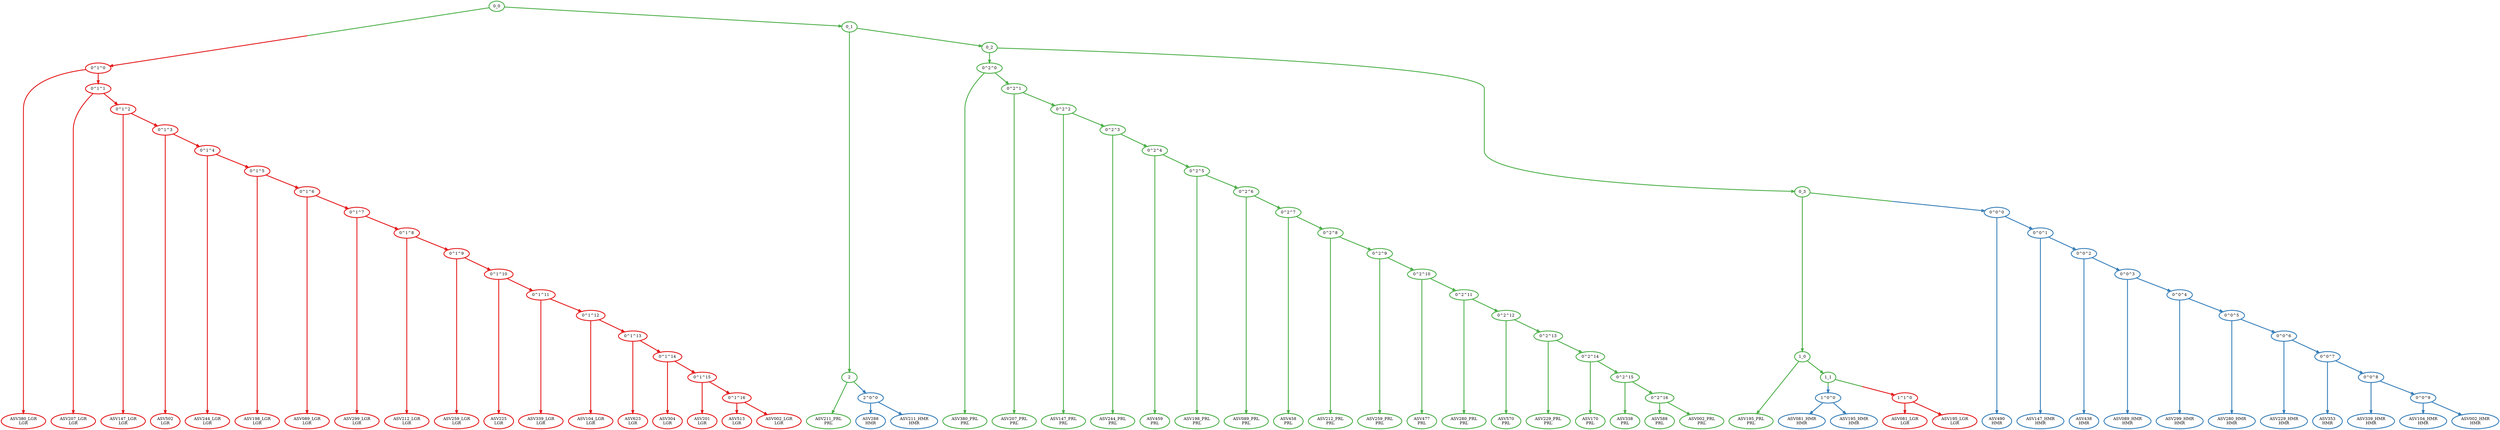 digraph T {
	{
		rank=same
		108 [penwidth=3,colorscheme=set19,color=3,label="ASV211_PRL\nPRL"]
		107 [penwidth=3,colorscheme=set19,color=2,label="ASV288\nHMR"]
		106 [penwidth=3,colorscheme=set19,color=2,label="ASV211_HMR\nHMR"]
		103 [penwidth=3,colorscheme=set19,color=3,label="ASV195_PRL\nPRL"]
		102 [penwidth=3,colorscheme=set19,color=2,label="ASV081_HMR\nHMR"]
		101 [penwidth=3,colorscheme=set19,color=2,label="ASV195_HMR\nHMR"]
		99 [penwidth=3,colorscheme=set19,color=1,label="ASV081_LGR\nLGR"]
		98 [penwidth=3,colorscheme=set19,color=1,label="ASV195_LGR\nLGR"]
		94 [penwidth=3,colorscheme=set19,color=2,label="ASV104_HMR\nHMR"]
		93 [penwidth=3,colorscheme=set19,color=2,label="ASV002_HMR\nHMR"]
		91 [penwidth=3,colorscheme=set19,color=2,label="ASV339_HMR\nHMR"]
		89 [penwidth=3,colorscheme=set19,color=2,label="ASV353\nHMR"]
		87 [penwidth=3,colorscheme=set19,color=2,label="ASV229_HMR\nHMR"]
		85 [penwidth=3,colorscheme=set19,color=2,label="ASV280_HMR\nHMR"]
		83 [penwidth=3,colorscheme=set19,color=2,label="ASV299_HMR\nHMR"]
		81 [penwidth=3,colorscheme=set19,color=2,label="ASV089_HMR\nHMR"]
		79 [penwidth=3,colorscheme=set19,color=2,label="ASV438\nHMR"]
		77 [penwidth=3,colorscheme=set19,color=2,label="ASV147_HMR\nHMR"]
		75 [penwidth=3,colorscheme=set19,color=2,label="ASV490\nHMR"]
		73 [penwidth=3,colorscheme=set19,color=1,label="ASV513\nLGR"]
		72 [penwidth=3,colorscheme=set19,color=1,label="ASV002_LGR\nLGR"]
		70 [penwidth=3,colorscheme=set19,color=1,label="ASV201\nLGR"]
		68 [penwidth=3,colorscheme=set19,color=1,label="ASV304\nLGR"]
		66 [penwidth=3,colorscheme=set19,color=1,label="ASV623\nLGR"]
		64 [penwidth=3,colorscheme=set19,color=1,label="ASV104_LGR\nLGR"]
		62 [penwidth=3,colorscheme=set19,color=1,label="ASV339_LGR\nLGR"]
		60 [penwidth=3,colorscheme=set19,color=1,label="ASV225\nLGR"]
		58 [penwidth=3,colorscheme=set19,color=1,label="ASV259_LGR\nLGR"]
		56 [penwidth=3,colorscheme=set19,color=1,label="ASV212_LGR\nLGR"]
		54 [penwidth=3,colorscheme=set19,color=1,label="ASV299_LGR\nLGR"]
		52 [penwidth=3,colorscheme=set19,color=1,label="ASV089_LGR\nLGR"]
		50 [penwidth=3,colorscheme=set19,color=1,label="ASV198_LGR\nLGR"]
		48 [penwidth=3,colorscheme=set19,color=1,label="ASV244_LGR\nLGR"]
		46 [penwidth=3,colorscheme=set19,color=1,label="ASV502\nLGR"]
		44 [penwidth=3,colorscheme=set19,color=1,label="ASV147_LGR\nLGR"]
		42 [penwidth=3,colorscheme=set19,color=1,label="ASV207_LGR\nLGR"]
		40 [penwidth=3,colorscheme=set19,color=1,label="ASV380_LGR\nLGR"]
		38 [penwidth=3,colorscheme=set19,color=3,label="ASV588\nPRL"]
		37 [penwidth=3,colorscheme=set19,color=3,label="ASV002_PRL\nPRL"]
		35 [penwidth=3,colorscheme=set19,color=3,label="ASV338\nPRL"]
		33 [penwidth=3,colorscheme=set19,color=3,label="ASV170\nPRL"]
		31 [penwidth=3,colorscheme=set19,color=3,label="ASV229_PRL\nPRL"]
		29 [penwidth=3,colorscheme=set19,color=3,label="ASV570\nPRL"]
		27 [penwidth=3,colorscheme=set19,color=3,label="ASV280_PRL\nPRL"]
		25 [penwidth=3,colorscheme=set19,color=3,label="ASV477\nPRL"]
		23 [penwidth=3,colorscheme=set19,color=3,label="ASV259_PRL\nPRL"]
		21 [penwidth=3,colorscheme=set19,color=3,label="ASV212_PRL\nPRL"]
		19 [penwidth=3,colorscheme=set19,color=3,label="ASV458\nPRL"]
		17 [penwidth=3,colorscheme=set19,color=3,label="ASV089_PRL\nPRL"]
		15 [penwidth=3,colorscheme=set19,color=3,label="ASV198_PRL\nPRL"]
		13 [penwidth=3,colorscheme=set19,color=3,label="ASV459\nPRL"]
		11 [penwidth=3,colorscheme=set19,color=3,label="ASV244_PRL\nPRL"]
		9 [penwidth=3,colorscheme=set19,color=3,label="ASV147_PRL\nPRL"]
		7 [penwidth=3,colorscheme=set19,color=3,label="ASV207_PRL\nPRL"]
		5 [penwidth=3,colorscheme=set19,color=3,label="ASV380_PRL\nPRL"]
	}
	105 [penwidth=3,colorscheme=set19,color=2,label="2^0^0"]
	104 [penwidth=3,colorscheme=set19,color=3,label="2"]
	100 [penwidth=3,colorscheme=set19,color=2,label="1^0^0"]
	97 [penwidth=3,colorscheme=set19,color=1,label="1^1^0"]
	96 [penwidth=3,colorscheme=set19,color=3,label="1_1"]
	95 [penwidth=3,colorscheme=set19,color=3,label="1_0"]
	92 [penwidth=3,colorscheme=set19,color=2,label="0^0^9"]
	90 [penwidth=3,colorscheme=set19,color=2,label="0^0^8"]
	88 [penwidth=3,colorscheme=set19,color=2,label="0^0^7"]
	86 [penwidth=3,colorscheme=set19,color=2,label="0^0^6"]
	84 [penwidth=3,colorscheme=set19,color=2,label="0^0^5"]
	82 [penwidth=3,colorscheme=set19,color=2,label="0^0^4"]
	80 [penwidth=3,colorscheme=set19,color=2,label="0^0^3"]
	78 [penwidth=3,colorscheme=set19,color=2,label="0^0^2"]
	76 [penwidth=3,colorscheme=set19,color=2,label="0^0^1"]
	74 [penwidth=3,colorscheme=set19,color=2,label="0^0^0"]
	71 [penwidth=3,colorscheme=set19,color=1,label="0^1^16"]
	69 [penwidth=3,colorscheme=set19,color=1,label="0^1^15"]
	67 [penwidth=3,colorscheme=set19,color=1,label="0^1^14"]
	65 [penwidth=3,colorscheme=set19,color=1,label="0^1^13"]
	63 [penwidth=3,colorscheme=set19,color=1,label="0^1^12"]
	61 [penwidth=3,colorscheme=set19,color=1,label="0^1^11"]
	59 [penwidth=3,colorscheme=set19,color=1,label="0^1^10"]
	57 [penwidth=3,colorscheme=set19,color=1,label="0^1^9"]
	55 [penwidth=3,colorscheme=set19,color=1,label="0^1^8"]
	53 [penwidth=3,colorscheme=set19,color=1,label="0^1^7"]
	51 [penwidth=3,colorscheme=set19,color=1,label="0^1^6"]
	49 [penwidth=3,colorscheme=set19,color=1,label="0^1^5"]
	47 [penwidth=3,colorscheme=set19,color=1,label="0^1^4"]
	45 [penwidth=3,colorscheme=set19,color=1,label="0^1^3"]
	43 [penwidth=3,colorscheme=set19,color=1,label="0^1^2"]
	41 [penwidth=3,colorscheme=set19,color=1,label="0^1^1"]
	39 [penwidth=3,colorscheme=set19,color=1,label="0^1^0"]
	36 [penwidth=3,colorscheme=set19,color=3,label="0^2^16"]
	34 [penwidth=3,colorscheme=set19,color=3,label="0^2^15"]
	32 [penwidth=3,colorscheme=set19,color=3,label="0^2^14"]
	30 [penwidth=3,colorscheme=set19,color=3,label="0^2^13"]
	28 [penwidth=3,colorscheme=set19,color=3,label="0^2^12"]
	26 [penwidth=3,colorscheme=set19,color=3,label="0^2^11"]
	24 [penwidth=3,colorscheme=set19,color=3,label="0^2^10"]
	22 [penwidth=3,colorscheme=set19,color=3,label="0^2^9"]
	20 [penwidth=3,colorscheme=set19,color=3,label="0^2^8"]
	18 [penwidth=3,colorscheme=set19,color=3,label="0^2^7"]
	16 [penwidth=3,colorscheme=set19,color=3,label="0^2^6"]
	14 [penwidth=3,colorscheme=set19,color=3,label="0^2^5"]
	12 [penwidth=3,colorscheme=set19,color=3,label="0^2^4"]
	10 [penwidth=3,colorscheme=set19,color=3,label="0^2^3"]
	8 [penwidth=3,colorscheme=set19,color=3,label="0^2^2"]
	6 [penwidth=3,colorscheme=set19,color=3,label="0^2^1"]
	4 [penwidth=3,colorscheme=set19,color=3,label="0^2^0"]
	3 [penwidth=3,colorscheme=set19,color=3,label="0_3"]
	2 [penwidth=3,colorscheme=set19,color=3,label="0_2"]
	1 [penwidth=3,colorscheme=set19,color=3,label="0_1"]
	0 [penwidth=3,colorscheme=set19,color=3,label="0_0"]
	105 -> 107 [penwidth=3,colorscheme=set19,color=2]
	105 -> 106 [penwidth=3,colorscheme=set19,color=2]
	104 -> 108 [penwidth=3,colorscheme=set19,color=3]
	104 -> 105 [penwidth=3,colorscheme=set19,color="3;0.5:2"]
	100 -> 102 [penwidth=3,colorscheme=set19,color=2]
	100 -> 101 [penwidth=3,colorscheme=set19,color=2]
	97 -> 99 [penwidth=3,colorscheme=set19,color=1]
	97 -> 98 [penwidth=3,colorscheme=set19,color=1]
	96 -> 100 [penwidth=3,colorscheme=set19,color="3;0.5:2"]
	96 -> 97 [penwidth=3,colorscheme=set19,color="3;0.5:1"]
	95 -> 103 [penwidth=3,colorscheme=set19,color=3]
	95 -> 96 [penwidth=3,colorscheme=set19,color=3]
	92 -> 94 [penwidth=3,colorscheme=set19,color=2]
	92 -> 93 [penwidth=3,colorscheme=set19,color=2]
	90 -> 92 [penwidth=3,colorscheme=set19,color=2]
	90 -> 91 [penwidth=3,colorscheme=set19,color=2]
	88 -> 90 [penwidth=3,colorscheme=set19,color=2]
	88 -> 89 [penwidth=3,colorscheme=set19,color=2]
	86 -> 88 [penwidth=3,colorscheme=set19,color=2]
	86 -> 87 [penwidth=3,colorscheme=set19,color=2]
	84 -> 86 [penwidth=3,colorscheme=set19,color=2]
	84 -> 85 [penwidth=3,colorscheme=set19,color=2]
	82 -> 84 [penwidth=3,colorscheme=set19,color=2]
	82 -> 83 [penwidth=3,colorscheme=set19,color=2]
	80 -> 82 [penwidth=3,colorscheme=set19,color=2]
	80 -> 81 [penwidth=3,colorscheme=set19,color=2]
	78 -> 80 [penwidth=3,colorscheme=set19,color=2]
	78 -> 79 [penwidth=3,colorscheme=set19,color=2]
	76 -> 78 [penwidth=3,colorscheme=set19,color=2]
	76 -> 77 [penwidth=3,colorscheme=set19,color=2]
	74 -> 76 [penwidth=3,colorscheme=set19,color=2]
	74 -> 75 [penwidth=3,colorscheme=set19,color=2]
	71 -> 73 [penwidth=3,colorscheme=set19,color=1]
	71 -> 72 [penwidth=3,colorscheme=set19,color=1]
	69 -> 71 [penwidth=3,colorscheme=set19,color=1]
	69 -> 70 [penwidth=3,colorscheme=set19,color=1]
	67 -> 69 [penwidth=3,colorscheme=set19,color=1]
	67 -> 68 [penwidth=3,colorscheme=set19,color=1]
	65 -> 67 [penwidth=3,colorscheme=set19,color=1]
	65 -> 66 [penwidth=3,colorscheme=set19,color=1]
	63 -> 65 [penwidth=3,colorscheme=set19,color=1]
	63 -> 64 [penwidth=3,colorscheme=set19,color=1]
	61 -> 63 [penwidth=3,colorscheme=set19,color=1]
	61 -> 62 [penwidth=3,colorscheme=set19,color=1]
	59 -> 61 [penwidth=3,colorscheme=set19,color=1]
	59 -> 60 [penwidth=3,colorscheme=set19,color=1]
	57 -> 59 [penwidth=3,colorscheme=set19,color=1]
	57 -> 58 [penwidth=3,colorscheme=set19,color=1]
	55 -> 57 [penwidth=3,colorscheme=set19,color=1]
	55 -> 56 [penwidth=3,colorscheme=set19,color=1]
	53 -> 55 [penwidth=3,colorscheme=set19,color=1]
	53 -> 54 [penwidth=3,colorscheme=set19,color=1]
	51 -> 53 [penwidth=3,colorscheme=set19,color=1]
	51 -> 52 [penwidth=3,colorscheme=set19,color=1]
	49 -> 51 [penwidth=3,colorscheme=set19,color=1]
	49 -> 50 [penwidth=3,colorscheme=set19,color=1]
	47 -> 49 [penwidth=3,colorscheme=set19,color=1]
	47 -> 48 [penwidth=3,colorscheme=set19,color=1]
	45 -> 47 [penwidth=3,colorscheme=set19,color=1]
	45 -> 46 [penwidth=3,colorscheme=set19,color=1]
	43 -> 45 [penwidth=3,colorscheme=set19,color=1]
	43 -> 44 [penwidth=3,colorscheme=set19,color=1]
	41 -> 43 [penwidth=3,colorscheme=set19,color=1]
	41 -> 42 [penwidth=3,colorscheme=set19,color=1]
	39 -> 41 [penwidth=3,colorscheme=set19,color=1]
	39 -> 40 [penwidth=3,colorscheme=set19,color=1]
	36 -> 38 [penwidth=3,colorscheme=set19,color=3]
	36 -> 37 [penwidth=3,colorscheme=set19,color=3]
	34 -> 36 [penwidth=3,colorscheme=set19,color=3]
	34 -> 35 [penwidth=3,colorscheme=set19,color=3]
	32 -> 34 [penwidth=3,colorscheme=set19,color=3]
	32 -> 33 [penwidth=3,colorscheme=set19,color=3]
	30 -> 32 [penwidth=3,colorscheme=set19,color=3]
	30 -> 31 [penwidth=3,colorscheme=set19,color=3]
	28 -> 30 [penwidth=3,colorscheme=set19,color=3]
	28 -> 29 [penwidth=3,colorscheme=set19,color=3]
	26 -> 28 [penwidth=3,colorscheme=set19,color=3]
	26 -> 27 [penwidth=3,colorscheme=set19,color=3]
	24 -> 26 [penwidth=3,colorscheme=set19,color=3]
	24 -> 25 [penwidth=3,colorscheme=set19,color=3]
	22 -> 24 [penwidth=3,colorscheme=set19,color=3]
	22 -> 23 [penwidth=3,colorscheme=set19,color=3]
	20 -> 22 [penwidth=3,colorscheme=set19,color=3]
	20 -> 21 [penwidth=3,colorscheme=set19,color=3]
	18 -> 20 [penwidth=3,colorscheme=set19,color=3]
	18 -> 19 [penwidth=3,colorscheme=set19,color=3]
	16 -> 18 [penwidth=3,colorscheme=set19,color=3]
	16 -> 17 [penwidth=3,colorscheme=set19,color=3]
	14 -> 16 [penwidth=3,colorscheme=set19,color=3]
	14 -> 15 [penwidth=3,colorscheme=set19,color=3]
	12 -> 14 [penwidth=3,colorscheme=set19,color=3]
	12 -> 13 [penwidth=3,colorscheme=set19,color=3]
	10 -> 12 [penwidth=3,colorscheme=set19,color=3]
	10 -> 11 [penwidth=3,colorscheme=set19,color=3]
	8 -> 10 [penwidth=3,colorscheme=set19,color=3]
	8 -> 9 [penwidth=3,colorscheme=set19,color=3]
	6 -> 8 [penwidth=3,colorscheme=set19,color=3]
	6 -> 7 [penwidth=3,colorscheme=set19,color=3]
	4 -> 6 [penwidth=3,colorscheme=set19,color=3]
	4 -> 5 [penwidth=3,colorscheme=set19,color=3]
	3 -> 95 [penwidth=3,colorscheme=set19,color=3]
	3 -> 74 [penwidth=3,colorscheme=set19,color="3;0.5:2"]
	2 -> 4 [penwidth=3,colorscheme=set19,color=3]
	2 -> 3 [penwidth=3,colorscheme=set19,color=3]
	1 -> 104 [penwidth=3,colorscheme=set19,color=3]
	1 -> 2 [penwidth=3,colorscheme=set19,color=3]
	0 -> 39 [penwidth=3,colorscheme=set19,color="3;0.5:1"]
	0 -> 1 [penwidth=3,colorscheme=set19,color=3]
}
